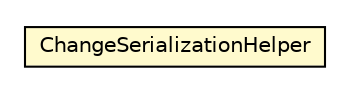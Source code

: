 #!/usr/local/bin/dot
#
# Class diagram 
# Generated by UMLGraph version R5_6-24-gf6e263 (http://www.umlgraph.org/)
#

digraph G {
	edge [fontname="Helvetica",fontsize=10,labelfontname="Helvetica",labelfontsize=10];
	node [fontname="Helvetica",fontsize=10,shape=plaintext];
	nodesep=0.25;
	ranksep=0.5;
	// com.orientechnologies.orient.core.db.record.ridbag.sbtree.OSBTreeRidBag.ChangeSerializationHelper
	c3253804 [label=<<table title="com.orientechnologies.orient.core.db.record.ridbag.sbtree.OSBTreeRidBag.ChangeSerializationHelper" border="0" cellborder="1" cellspacing="0" cellpadding="2" port="p" bgcolor="lemonChiffon" href="./OSBTreeRidBag.ChangeSerializationHelper.html">
		<tr><td><table border="0" cellspacing="0" cellpadding="1">
<tr><td align="center" balign="center"> ChangeSerializationHelper </td></tr>
		</table></td></tr>
		</table>>, URL="./OSBTreeRidBag.ChangeSerializationHelper.html", fontname="Helvetica", fontcolor="black", fontsize=10.0];
}

